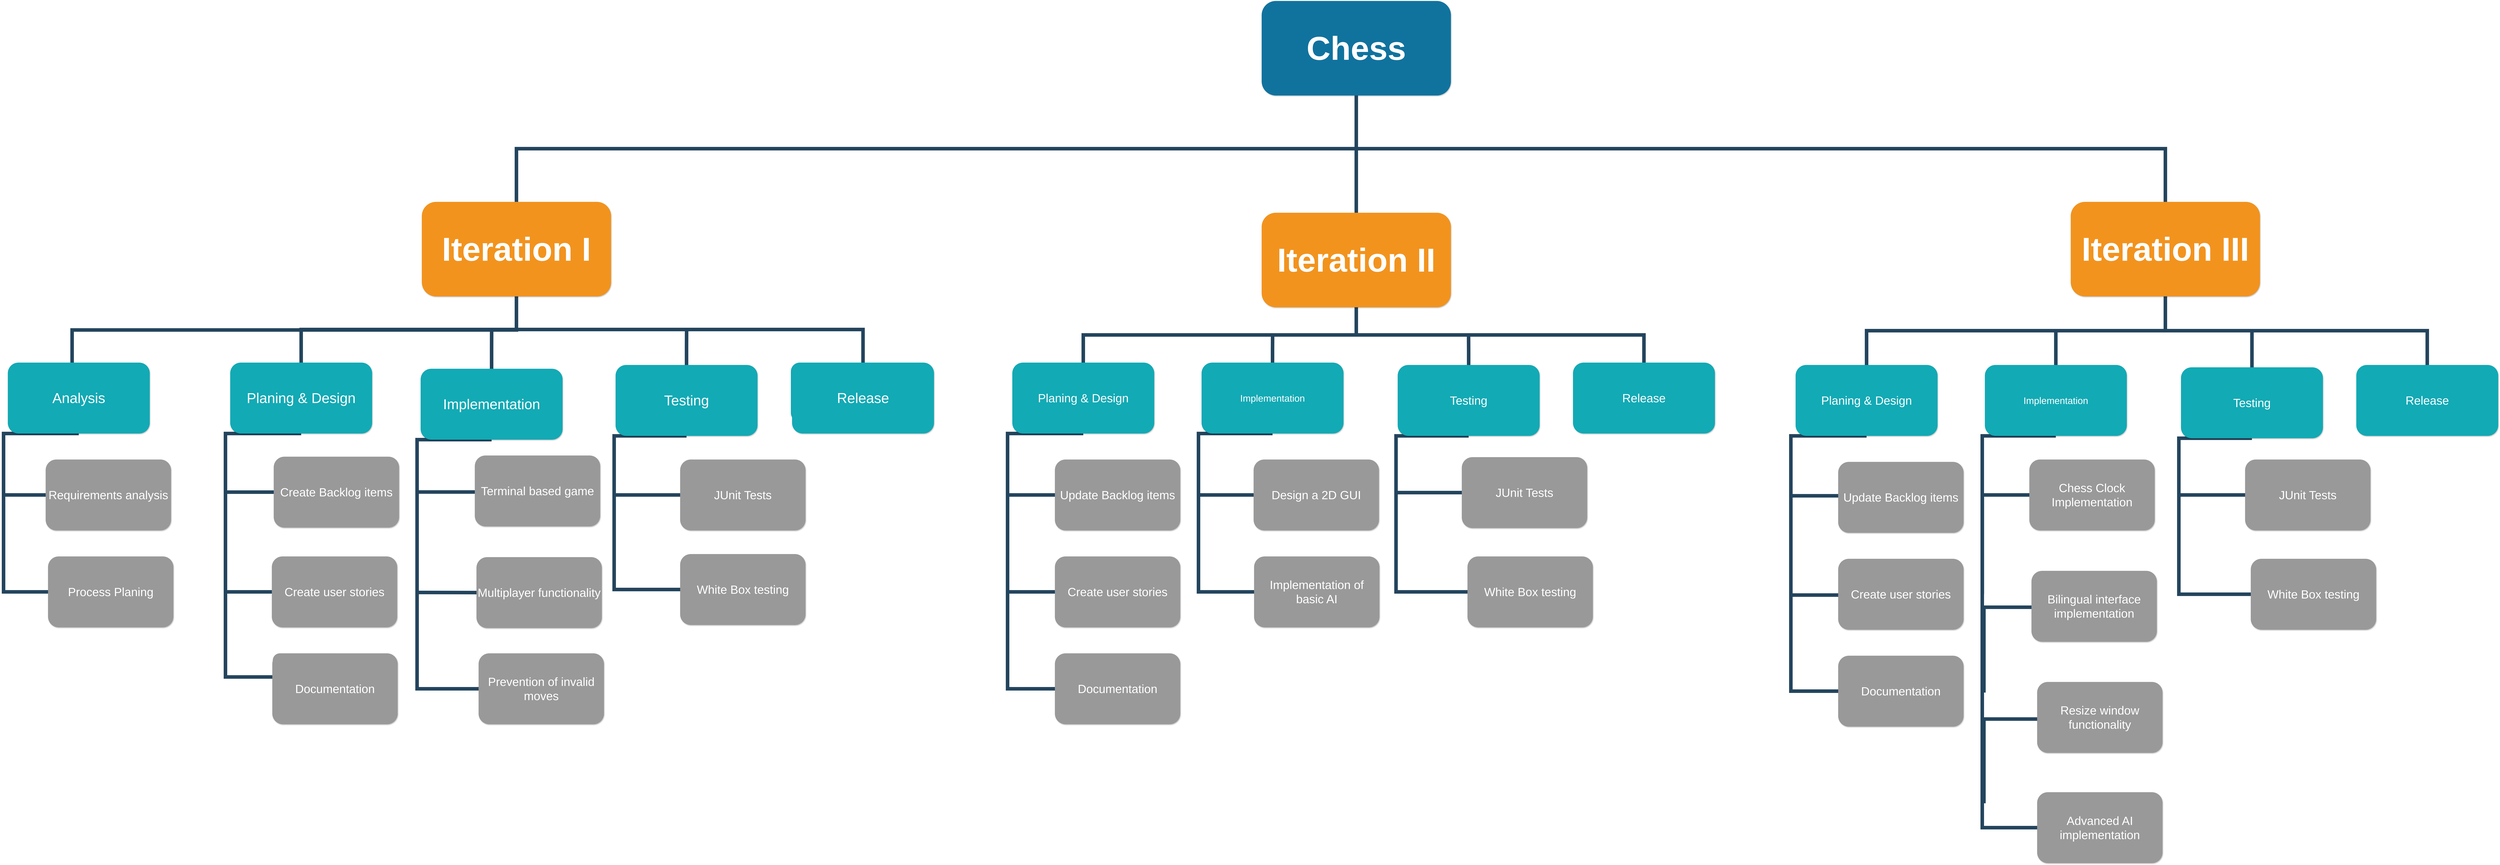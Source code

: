 <mxfile version="13.3.9" type="device"><diagram name="Page-1" id="64c3da0e-402f-94eb-ee01-a36477274f13"><mxGraphModel dx="11414" dy="7487" grid="0" gridSize="12" guides="1" tooltips="1" connect="1" arrows="1" fold="1" page="1" pageScale="1" pageWidth="1169" pageHeight="827" background="#ffffff" math="0" shadow="0"><root><mxCell id="0"/><mxCell id="1" parent="0"/><mxCell id="SmZ_QtUkGvQVRMAogmmf-360" style="edgeStyle=elbowEdgeStyle;rounded=0;orthogonalLoop=1;jettySize=auto;elbow=vertical;html=1;exitX=0.5;exitY=1;exitDx=0;exitDy=0;shadow=0;endArrow=none;endFill=0;strokeColor=#23445D;strokeWidth=15;fontSize=40;" parent="1" source="2" target="6" edge="1"><mxGeometry relative="1" as="geometry"/></mxCell><mxCell id="SmZ_QtUkGvQVRMAogmmf-407" style="edgeStyle=elbowEdgeStyle;rounded=0;orthogonalLoop=1;jettySize=auto;elbow=vertical;html=1;exitX=0.5;exitY=1;exitDx=0;exitDy=0;shadow=0;endArrow=none;endFill=0;strokeColor=#23445D;strokeWidth=15;fontSize=50;" parent="1" source="2" target="4" edge="1"><mxGeometry relative="1" as="geometry"/></mxCell><mxCell id="2" value="Chess" style="whiteSpace=wrap;rounded=1;shadow=1;fillColor=#10739E;strokeColor=none;fontColor=#FFFFFF;fontStyle=1;fontSize=140;" parent="1" vertex="1"><mxGeometry x="2360" y="-1430" width="800" height="400" as="geometry"/></mxCell><mxCell id="SmZ_QtUkGvQVRMAogmmf-377" style="edgeStyle=elbowEdgeStyle;rounded=0;orthogonalLoop=1;jettySize=auto;elbow=vertical;html=1;exitX=0.5;exitY=1;exitDx=0;exitDy=0;entryX=0.453;entryY=0.013;entryDx=0;entryDy=0;entryPerimeter=0;shadow=0;endArrow=none;endFill=0;strokeColor=#23445D;strokeWidth=15;fontSize=50;" parent="1" source="3" target="10" edge="1"><mxGeometry relative="1" as="geometry"/></mxCell><mxCell id="SmZ_QtUkGvQVRMAogmmf-379" style="edgeStyle=elbowEdgeStyle;rounded=0;orthogonalLoop=1;jettySize=auto;elbow=vertical;html=1;exitX=0.5;exitY=1;exitDx=0;exitDy=0;entryX=0.5;entryY=0;entryDx=0;entryDy=0;shadow=0;endArrow=none;endFill=0;strokeColor=#23445D;strokeWidth=15;fontSize=50;" parent="1" source="3" target="SmZ_QtUkGvQVRMAogmmf-371" edge="1"><mxGeometry relative="1" as="geometry"/></mxCell><mxCell id="SmZ_QtUkGvQVRMAogmmf-380" style="edgeStyle=elbowEdgeStyle;rounded=0;orthogonalLoop=1;jettySize=auto;elbow=vertical;html=1;exitX=0.5;exitY=1;exitDx=0;exitDy=0;entryX=0.5;entryY=0;entryDx=0;entryDy=0;shadow=0;endArrow=none;endFill=0;strokeColor=#23445D;strokeWidth=15;fontSize=50;" parent="1" source="3" target="12" edge="1"><mxGeometry relative="1" as="geometry"/></mxCell><mxCell id="3" value="Iteration I" style="whiteSpace=wrap;rounded=1;fillColor=#F2931E;strokeColor=none;shadow=1;fontColor=#FFFFFF;fontStyle=1;fontSize=140;" parent="1" vertex="1"><mxGeometry x="-1190" y="-580.0" width="800" height="400" as="geometry"/></mxCell><mxCell id="SmZ_QtUkGvQVRMAogmmf-404" style="edgeStyle=elbowEdgeStyle;rounded=0;orthogonalLoop=1;jettySize=auto;elbow=vertical;html=1;exitX=0.5;exitY=1;exitDx=0;exitDy=0;entryX=0.5;entryY=0;entryDx=0;entryDy=0;shadow=0;endArrow=none;endFill=0;strokeColor=#23445D;strokeWidth=15;fontSize=50;" parent="1" source="4" target="SmZ_QtUkGvQVRMAogmmf-315" edge="1"><mxGeometry relative="1" as="geometry"/></mxCell><mxCell id="SmZ_QtUkGvQVRMAogmmf-420" style="edgeStyle=elbowEdgeStyle;rounded=0;orthogonalLoop=1;jettySize=auto;elbow=vertical;html=1;exitX=0.5;exitY=1;exitDx=0;exitDy=0;entryX=0.5;entryY=0;entryDx=0;entryDy=0;shadow=0;endArrow=none;endFill=0;strokeColor=#23445D;strokeWidth=15;fontSize=50;" parent="1" source="4" target="SmZ_QtUkGvQVRMAogmmf-335" edge="1"><mxGeometry relative="1" as="geometry"/></mxCell><mxCell id="4" value="Iteration II" style="whiteSpace=wrap;rounded=1;fillColor=#F2931E;strokeColor=none;shadow=1;fontColor=#FFFFFF;fontStyle=1;fontSize=140;" parent="1" vertex="1"><mxGeometry x="2360" y="-534.0" width="800" height="400" as="geometry"/></mxCell><mxCell id="SmZ_QtUkGvQVRMAogmmf-408" style="edgeStyle=elbowEdgeStyle;rounded=0;orthogonalLoop=1;jettySize=auto;elbow=vertical;html=1;exitX=0.5;exitY=1;exitDx=0;exitDy=0;entryX=0.5;entryY=0;entryDx=0;entryDy=0;shadow=0;endArrow=none;endFill=0;strokeColor=#23445D;strokeWidth=15;fontSize=50;" parent="1" source="6" target="SmZ_QtUkGvQVRMAogmmf-338" edge="1"><mxGeometry relative="1" as="geometry"/></mxCell><mxCell id="SmZ_QtUkGvQVRMAogmmf-423" style="edgeStyle=elbowEdgeStyle;rounded=0;orthogonalLoop=1;jettySize=auto;elbow=vertical;html=1;exitX=0.5;exitY=1;exitDx=0;exitDy=0;entryX=0.5;entryY=0;entryDx=0;entryDy=0;shadow=0;endArrow=none;endFill=0;strokeColor=#23445D;strokeWidth=15;fontSize=50;" parent="1" source="6" target="SmZ_QtUkGvQVRMAogmmf-358" edge="1"><mxGeometry relative="1" as="geometry"/></mxCell><mxCell id="6" value="Iteration III" style="whiteSpace=wrap;rounded=1;fillColor=#F2931E;strokeColor=none;shadow=1;fontColor=#FFFFFF;fontStyle=1;fontSize=140;" parent="1" vertex="1"><mxGeometry x="5780" y="-580.0" width="800" height="400" as="geometry"/></mxCell><mxCell id="0Nar8_Bl2Vop-zqajCGq-231" style="edgeStyle=elbowEdgeStyle;rounded=0;orthogonalLoop=1;jettySize=auto;html=1;exitX=0.5;exitY=1;exitDx=0;exitDy=0;strokeWidth=15;strokeColor=#23445D;endArrow=none;endFill=0;elbow=vertical;" parent="1" source="10" target="24" edge="1"><mxGeometry relative="1" as="geometry"><Array as="points"><mxPoint x="-2958" y="400"/><mxPoint x="-2888" y="464"/></Array></mxGeometry></mxCell><mxCell id="10" value="Analysis" style="whiteSpace=wrap;rounded=1;fillColor=#12AAB5;strokeColor=none;shadow=1;fontColor=#FFFFFF;fontSize=60;" parent="1" vertex="1"><mxGeometry x="-2940" y="100.0" width="600" height="300" as="geometry"/></mxCell><mxCell id="SmZ_QtUkGvQVRMAogmmf-297" style="edgeStyle=elbowEdgeStyle;rounded=0;orthogonalLoop=1;jettySize=auto;elbow=vertical;html=1;exitX=0.5;exitY=1;exitDx=0;exitDy=0;shadow=0;endArrow=none;endFill=0;strokeColor=#23445D;strokeWidth=15;fontSize=40;" parent="1" source="12" target="40" edge="1"><mxGeometry relative="1" as="geometry"><Array as="points"><mxPoint x="-2020" y="470"/><mxPoint x="-1980" y="440"/><mxPoint x="-1960" y="820"/></Array></mxGeometry></mxCell><mxCell id="12" value="Planing &amp; Design" style="whiteSpace=wrap;rounded=1;fillColor=#12AAB5;strokeColor=none;shadow=1;fontColor=#FFFFFF;fontSize=60;" parent="1" vertex="1"><mxGeometry x="-2000" y="100.0" width="600" height="300" as="geometry"/></mxCell><mxCell id="0Nar8_Bl2Vop-zqajCGq-233" style="edgeStyle=orthogonalEdgeStyle;rounded=0;orthogonalLoop=1;jettySize=auto;html=1;exitX=0;exitY=0.5;exitDx=0;exitDy=0;endArrow=none;endFill=0;strokeColor=#23445D;strokeWidth=15;" parent="1" source="23" edge="1"><mxGeometry relative="1" as="geometry"><mxPoint x="-2965.143" y="659.857" as="targetPoint"/></mxGeometry></mxCell><mxCell id="23" value="Requirements analysis" style="whiteSpace=wrap;rounded=1;fillColor=#999999;strokeColor=none;shadow=1;fontColor=#FFFFFF;fontStyle=0;fontSize=50;" parent="1" vertex="1"><mxGeometry x="-2780" y="510.0" width="530" height="300" as="geometry"/></mxCell><mxCell id="24" value="Process Planing" style="whiteSpace=wrap;rounded=1;fillColor=#999999;strokeColor=none;shadow=1;fontColor=#FFFFFF;fontStyle=0;fontSize=50;" parent="1" vertex="1"><mxGeometry x="-2770" y="920.0" width="530" height="300" as="geometry"/></mxCell><mxCell id="SmZ_QtUkGvQVRMAogmmf-398" style="edgeStyle=elbowEdgeStyle;rounded=0;orthogonalLoop=1;jettySize=auto;elbow=vertical;html=1;exitX=0;exitY=0.5;exitDx=0;exitDy=0;shadow=0;endArrow=none;endFill=0;strokeColor=#23445D;strokeWidth=15;fontSize=50;" parent="1" source="39" edge="1"><mxGeometry relative="1" as="geometry"><mxPoint x="-2017" y="1070" as="targetPoint"/></mxGeometry></mxCell><mxCell id="39" value="Create user stories" style="whiteSpace=wrap;rounded=1;fillColor=#999999;strokeColor=none;shadow=1;fontColor=#FFFFFF;fontStyle=0;fontSize=50;" parent="1" vertex="1"><mxGeometry x="-1824.0" y="920.0" width="530" height="300" as="geometry"/></mxCell><mxCell id="40" value="Documentation" style="whiteSpace=wrap;rounded=1;fillColor=#999999;strokeColor=none;shadow=1;fontColor=#FFFFFF;fontStyle=0;fontSize=40;" parent="1" vertex="1"><mxGeometry x="-1820.0" y="1330" width="300" height="200" as="geometry"/></mxCell><mxCell id="SmZ_QtUkGvQVRMAogmmf-385" style="edgeStyle=elbowEdgeStyle;rounded=0;orthogonalLoop=1;jettySize=auto;elbow=vertical;html=1;exitX=0.5;exitY=0;exitDx=0;exitDy=0;shadow=0;endArrow=none;endFill=0;strokeColor=#23445D;strokeWidth=15;fontSize=50;" parent="1" source="44" edge="1"><mxGeometry relative="1" as="geometry"><mxPoint x="-70.714" y="-37.857" as="targetPoint"/></mxGeometry></mxCell><mxCell id="SmZ_QtUkGvQVRMAogmmf-391" style="edgeStyle=elbowEdgeStyle;rounded=0;orthogonalLoop=1;jettySize=auto;elbow=vertical;html=1;exitX=0.5;exitY=1;exitDx=0;exitDy=0;shadow=0;endArrow=none;endFill=0;strokeColor=#23445D;strokeWidth=15;fontSize=50;" parent="1" source="44" target="51" edge="1"><mxGeometry relative="1" as="geometry"><Array as="points"><mxPoint x="-377" y="452"/></Array></mxGeometry></mxCell><mxCell id="44" value="Testing" style="whiteSpace=wrap;rounded=1;fillColor=#12AAB5;strokeColor=none;shadow=1;fontColor=#FFFFFF;fontSize=60;" parent="1" vertex="1"><mxGeometry x="-371.0" y="110.0" width="600" height="300" as="geometry"/></mxCell><mxCell id="SmZ_QtUkGvQVRMAogmmf-402" style="edgeStyle=elbowEdgeStyle;rounded=0;orthogonalLoop=1;jettySize=auto;elbow=vertical;html=1;exitX=0;exitY=0.5;exitDx=0;exitDy=0;shadow=0;endArrow=none;endFill=0;strokeColor=#23445D;strokeWidth=15;fontSize=50;" parent="1" source="45" edge="1"><mxGeometry relative="1" as="geometry"><mxPoint x="-1206.714" y="652.429" as="targetPoint"/></mxGeometry></mxCell><mxCell id="45" value="Terminal based game" style="whiteSpace=wrap;rounded=1;fillColor=#999999;strokeColor=none;shadow=1;fontColor=#FFFFFF;fontStyle=0;fontSize=50;" parent="1" vertex="1"><mxGeometry x="-966.0" y="493.0" width="530" height="300" as="geometry"/></mxCell><mxCell id="SmZ_QtUkGvQVRMAogmmf-403" style="edgeStyle=elbowEdgeStyle;rounded=0;orthogonalLoop=1;jettySize=auto;elbow=vertical;html=1;exitX=0;exitY=0.5;exitDx=0;exitDy=0;shadow=0;endArrow=none;endFill=0;strokeColor=#23445D;strokeWidth=15;fontSize=50;" parent="1" source="46" edge="1"><mxGeometry relative="1" as="geometry"><mxPoint x="-1206.714" y="1072.429" as="targetPoint"/></mxGeometry></mxCell><mxCell id="46" value="Multiplayer functionality" style="whiteSpace=wrap;rounded=1;fillColor=#999999;strokeColor=none;shadow=1;fontColor=#FFFFFF;fontStyle=0;fontSize=50;" parent="1" vertex="1"><mxGeometry x="-959.0" y="923.0" width="530" height="300" as="geometry"/></mxCell><mxCell id="47" value="Prevention of invalid moves" style="whiteSpace=wrap;rounded=1;fillColor=#999999;strokeColor=none;shadow=1;fontColor=#FFFFFF;fontStyle=0;fontSize=50;" parent="1" vertex="1"><mxGeometry x="-950.0" y="1330" width="530" height="300" as="geometry"/></mxCell><mxCell id="SmZ_QtUkGvQVRMAogmmf-393" style="edgeStyle=elbowEdgeStyle;rounded=0;orthogonalLoop=1;jettySize=auto;elbow=vertical;html=1;exitX=0;exitY=0.5;exitDx=0;exitDy=0;shadow=0;endArrow=none;endFill=0;strokeColor=#23445D;strokeWidth=15;fontSize=50;" parent="1" source="50" edge="1"><mxGeometry relative="1" as="geometry"><mxPoint x="-376" y="660" as="targetPoint"/></mxGeometry></mxCell><mxCell id="50" value="JUnit Tests" style="whiteSpace=wrap;rounded=1;fillColor=#999999;strokeColor=none;shadow=1;fontColor=#FFFFFF;fontStyle=0;fontSize=50;" parent="1" vertex="1"><mxGeometry x="-98.0" y="510.0" width="530" height="300" as="geometry"/></mxCell><mxCell id="51" value="White Box testing" style="whiteSpace=wrap;rounded=1;fillColor=#999999;strokeColor=none;shadow=1;fontColor=#FFFFFF;fontStyle=0;fontSize=50;" parent="1" vertex="1"><mxGeometry x="-98.0" y="910" width="530" height="300" as="geometry"/></mxCell><mxCell id="133" value="Release" style="whiteSpace=wrap;rounded=1;fillColor=#12AAB5;strokeColor=none;shadow=1;fontColor=#FFFFFF;fontSize=50;" parent="1" vertex="1"><mxGeometry x="370.0" y="100.0" width="350" height="250" as="geometry"/></mxCell><mxCell id="229" value="" style="edgeStyle=elbowEdgeStyle;elbow=vertical;rounded=0;fontColor=#000000;endArrow=none;endFill=0;strokeWidth=15;strokeColor=#23445D;" parent="1" source="2" target="3" edge="1"><mxGeometry width="100" height="100" relative="1" as="geometry"><mxPoint x="540" y="140" as="sourcePoint"/><mxPoint x="640" y="40" as="targetPoint"/></mxGeometry></mxCell><mxCell id="SmZ_QtUkGvQVRMAogmmf-313" style="edgeStyle=elbowEdgeStyle;rounded=0;orthogonalLoop=1;jettySize=auto;elbow=vertical;html=1;exitX=0.5;exitY=1;exitDx=0;exitDy=0;shadow=0;endArrow=none;endFill=0;strokeColor=#23445D;strokeWidth=15;fontSize=40;" parent="1" source="SmZ_QtUkGvQVRMAogmmf-315" target="SmZ_QtUkGvQVRMAogmmf-320" edge="1"><mxGeometry relative="1" as="geometry"><Array as="points"><mxPoint x="1286" y="470"/><mxPoint x="1326" y="440"/><mxPoint x="1346" y="820"/></Array></mxGeometry></mxCell><mxCell id="SmZ_QtUkGvQVRMAogmmf-315" value="Planing &amp; Design" style="whiteSpace=wrap;rounded=1;fillColor=#12AAB5;strokeColor=none;shadow=1;fontColor=#FFFFFF;fontSize=50;" parent="1" vertex="1"><mxGeometry x="1306" y="100.0" width="600" height="300" as="geometry"/></mxCell><mxCell id="SmZ_QtUkGvQVRMAogmmf-409" style="edgeStyle=elbowEdgeStyle;rounded=0;orthogonalLoop=1;jettySize=auto;elbow=vertical;html=1;exitX=0;exitY=0.5;exitDx=0;exitDy=0;shadow=0;endArrow=none;endFill=0;strokeColor=#23445D;strokeWidth=15;fontSize=50;" parent="1" source="SmZ_QtUkGvQVRMAogmmf-317" edge="1"><mxGeometry relative="1" as="geometry"><mxPoint x="1290" y="660" as="targetPoint"/></mxGeometry></mxCell><mxCell id="SmZ_QtUkGvQVRMAogmmf-317" value="Update Backlog items" style="whiteSpace=wrap;rounded=1;fillColor=#999999;strokeColor=none;shadow=1;fontColor=#FFFFFF;fontStyle=0;fontSize=50;" parent="1" vertex="1"><mxGeometry x="1486.0" y="510.0" width="530" height="300" as="geometry"/></mxCell><mxCell id="SmZ_QtUkGvQVRMAogmmf-410" style="edgeStyle=elbowEdgeStyle;rounded=0;orthogonalLoop=1;jettySize=auto;elbow=vertical;html=1;exitX=0;exitY=0.5;exitDx=0;exitDy=0;shadow=0;endArrow=none;endFill=0;strokeColor=#23445D;strokeWidth=15;fontSize=50;" parent="1" source="SmZ_QtUkGvQVRMAogmmf-319" edge="1"><mxGeometry relative="1" as="geometry"><mxPoint x="1280" y="1070" as="targetPoint"/></mxGeometry></mxCell><mxCell id="SmZ_QtUkGvQVRMAogmmf-319" value="Create user stories" style="whiteSpace=wrap;rounded=1;fillColor=#999999;strokeColor=none;shadow=1;fontColor=#FFFFFF;fontStyle=0;fontSize=50;" parent="1" vertex="1"><mxGeometry x="1486.0" y="920" width="530" height="300" as="geometry"/></mxCell><mxCell id="SmZ_QtUkGvQVRMAogmmf-320" value="Documentation" style="whiteSpace=wrap;rounded=1;fillColor=#999999;strokeColor=none;shadow=1;fontColor=#FFFFFF;fontStyle=0;fontSize=50;" parent="1" vertex="1"><mxGeometry x="1486.0" y="1330" width="530" height="300" as="geometry"/></mxCell><mxCell id="SmZ_QtUkGvQVRMAogmmf-422" style="edgeStyle=elbowEdgeStyle;rounded=0;orthogonalLoop=1;jettySize=auto;elbow=vertical;html=1;exitX=0.5;exitY=0;exitDx=0;exitDy=0;shadow=0;endArrow=none;endFill=0;strokeColor=#23445D;strokeWidth=15;fontSize=50;" parent="1" source="SmZ_QtUkGvQVRMAogmmf-323" edge="1"><mxGeometry relative="1" as="geometry"><mxPoint x="2406.333" y="-15.5" as="targetPoint"/></mxGeometry></mxCell><mxCell id="0Nar8_Bl2Vop-zqajCGq-234" style="edgeStyle=elbowEdgeStyle;rounded=0;orthogonalLoop=1;jettySize=auto;elbow=vertical;html=1;exitX=0.5;exitY=1;exitDx=0;exitDy=0;endArrow=none;endFill=0;strokeColor=#23445D;strokeWidth=15;" parent="1" source="SmZ_QtUkGvQVRMAogmmf-323" target="SmZ_QtUkGvQVRMAogmmf-330" edge="1"><mxGeometry relative="1" as="geometry"><Array as="points"><mxPoint x="2093" y="412"/></Array></mxGeometry></mxCell><mxCell id="SmZ_QtUkGvQVRMAogmmf-323" value="Implementation" style="whiteSpace=wrap;rounded=1;fillColor=#12AAB5;strokeColor=none;shadow=1;fontColor=#FFFFFF;fontSize=40;" parent="1" vertex="1"><mxGeometry x="2106" y="100.0" width="600" height="300" as="geometry"/></mxCell><mxCell id="SmZ_QtUkGvQVRMAogmmf-413" style="edgeStyle=elbowEdgeStyle;rounded=0;orthogonalLoop=1;jettySize=auto;elbow=vertical;html=1;exitX=0.5;exitY=1;exitDx=0;exitDy=0;shadow=0;endArrow=none;endFill=0;strokeColor=#23445D;strokeWidth=15;fontSize=50;" parent="1" source="SmZ_QtUkGvQVRMAogmmf-326" target="SmZ_QtUkGvQVRMAogmmf-334" edge="1"><mxGeometry relative="1" as="geometry"><Array as="points"><mxPoint x="2928" y="464"/></Array></mxGeometry></mxCell><mxCell id="SmZ_QtUkGvQVRMAogmmf-421" style="edgeStyle=elbowEdgeStyle;rounded=0;orthogonalLoop=1;jettySize=auto;elbow=vertical;html=1;exitX=0.5;exitY=0;exitDx=0;exitDy=0;shadow=0;endArrow=none;endFill=0;strokeColor=#23445D;strokeWidth=15;fontSize=50;" parent="1" source="SmZ_QtUkGvQVRMAogmmf-326" edge="1"><mxGeometry relative="1" as="geometry"><mxPoint x="3234.667" y="-13" as="targetPoint"/></mxGeometry></mxCell><mxCell id="SmZ_QtUkGvQVRMAogmmf-326" value="Testing" style="whiteSpace=wrap;rounded=1;fillColor=#12AAB5;strokeColor=none;shadow=1;fontColor=#FFFFFF;fontSize=50;" parent="1" vertex="1"><mxGeometry x="2935" y="110.0" width="600" height="300" as="geometry"/></mxCell><mxCell id="0Nar8_Bl2Vop-zqajCGq-235" style="edgeStyle=elbowEdgeStyle;rounded=0;orthogonalLoop=1;jettySize=auto;elbow=vertical;html=1;exitX=0;exitY=0.5;exitDx=0;exitDy=0;endArrow=none;endFill=0;strokeColor=#23445D;strokeWidth=15;" parent="1" source="SmZ_QtUkGvQVRMAogmmf-328" edge="1"><mxGeometry relative="1" as="geometry"><mxPoint x="2090" y="660.429" as="targetPoint"/></mxGeometry></mxCell><mxCell id="SmZ_QtUkGvQVRMAogmmf-328" value="Design a 2D GUI" style="whiteSpace=wrap;rounded=1;fillColor=#999999;strokeColor=none;shadow=1;fontColor=#FFFFFF;fontStyle=0;fontSize=50;" parent="1" vertex="1"><mxGeometry x="2326" y="510.0" width="530" height="300" as="geometry"/></mxCell><mxCell id="SmZ_QtUkGvQVRMAogmmf-330" value="Implementation of basic AI" style="whiteSpace=wrap;rounded=1;fillColor=#999999;strokeColor=none;shadow=1;fontColor=#FFFFFF;fontStyle=0;fontSize=50;" parent="1" vertex="1"><mxGeometry x="2328" y="920" width="530" height="300" as="geometry"/></mxCell><mxCell id="SmZ_QtUkGvQVRMAogmmf-414" style="edgeStyle=elbowEdgeStyle;rounded=0;orthogonalLoop=1;jettySize=auto;elbow=vertical;html=1;exitX=0;exitY=0.5;exitDx=0;exitDy=0;shadow=0;endArrow=none;endFill=0;strokeColor=#23445D;strokeWidth=15;fontSize=50;" parent="1" source="SmZ_QtUkGvQVRMAogmmf-333" edge="1"><mxGeometry relative="1" as="geometry"><mxPoint x="2932" y="650" as="targetPoint"/></mxGeometry></mxCell><mxCell id="SmZ_QtUkGvQVRMAogmmf-333" value="JUnit Tests" style="whiteSpace=wrap;rounded=1;fillColor=#999999;strokeColor=none;shadow=1;fontColor=#FFFFFF;fontStyle=0;fontSize=50;" parent="1" vertex="1"><mxGeometry x="3206.0" y="500.0" width="530" height="300" as="geometry"/></mxCell><mxCell id="SmZ_QtUkGvQVRMAogmmf-334" value="White Box testing" style="whiteSpace=wrap;rounded=1;fillColor=#999999;strokeColor=none;shadow=1;fontColor=#FFFFFF;fontStyle=0;fontSize=50;" parent="1" vertex="1"><mxGeometry x="3230.0" y="920" width="530" height="300" as="geometry"/></mxCell><mxCell id="SmZ_QtUkGvQVRMAogmmf-335" value="Release" style="whiteSpace=wrap;rounded=1;fillColor=#12AAB5;strokeColor=none;shadow=1;fontColor=#FFFFFF;fontSize=50;" parent="1" vertex="1"><mxGeometry x="3676" y="100.0" width="600" height="300" as="geometry"/></mxCell><mxCell id="SmZ_QtUkGvQVRMAogmmf-336" style="edgeStyle=elbowEdgeStyle;rounded=0;orthogonalLoop=1;jettySize=auto;elbow=vertical;html=1;exitX=0.5;exitY=1;exitDx=0;exitDy=0;shadow=0;endArrow=none;endFill=0;strokeColor=#23445D;strokeWidth=15;fontSize=40;" parent="1" source="SmZ_QtUkGvQVRMAogmmf-338" target="SmZ_QtUkGvQVRMAogmmf-343" edge="1"><mxGeometry relative="1" as="geometry"><Array as="points"><mxPoint x="4597" y="480"/><mxPoint x="4637" y="450"/><mxPoint x="4657" y="830"/></Array></mxGeometry></mxCell><mxCell id="SmZ_QtUkGvQVRMAogmmf-338" value="Planing &amp; Design" style="whiteSpace=wrap;rounded=1;fillColor=#12AAB5;strokeColor=none;shadow=1;fontColor=#FFFFFF;fontSize=50;" parent="1" vertex="1"><mxGeometry x="4617" y="110.0" width="600" height="300" as="geometry"/></mxCell><mxCell id="SmZ_QtUkGvQVRMAogmmf-415" style="edgeStyle=elbowEdgeStyle;rounded=0;orthogonalLoop=1;jettySize=auto;elbow=vertical;html=1;exitX=0;exitY=0.5;exitDx=0;exitDy=0;shadow=0;endArrow=none;endFill=0;strokeColor=#23445D;strokeWidth=15;fontSize=50;" parent="1" source="SmZ_QtUkGvQVRMAogmmf-340" edge="1"><mxGeometry relative="1" as="geometry"><mxPoint x="4604.714" y="656.714" as="targetPoint"/></mxGeometry></mxCell><mxCell id="SmZ_QtUkGvQVRMAogmmf-340" value="Update Backlog items" style="whiteSpace=wrap;rounded=1;fillColor=#999999;strokeColor=none;shadow=1;fontColor=#FFFFFF;fontStyle=0;fontSize=50;" parent="1" vertex="1"><mxGeometry x="4797" y="520.0" width="530" height="300" as="geometry"/></mxCell><mxCell id="SmZ_QtUkGvQVRMAogmmf-416" style="edgeStyle=elbowEdgeStyle;rounded=0;orthogonalLoop=1;jettySize=auto;elbow=vertical;html=1;exitX=0;exitY=0.5;exitDx=0;exitDy=0;shadow=0;endArrow=none;endFill=0;strokeColor=#23445D;strokeWidth=15;fontSize=50;" parent="1" source="SmZ_QtUkGvQVRMAogmmf-342" edge="1"><mxGeometry relative="1" as="geometry"><mxPoint x="4597.571" y="1086.714" as="targetPoint"/></mxGeometry></mxCell><mxCell id="SmZ_QtUkGvQVRMAogmmf-342" value="Create user stories" style="whiteSpace=wrap;rounded=1;fillColor=#999999;strokeColor=none;shadow=1;fontColor=#FFFFFF;fontStyle=0;fontSize=50;" parent="1" vertex="1"><mxGeometry x="4797" y="930" width="530" height="300" as="geometry"/></mxCell><mxCell id="SmZ_QtUkGvQVRMAogmmf-343" value="Documentation" style="whiteSpace=wrap;rounded=1;fillColor=#999999;strokeColor=none;shadow=1;fontColor=#FFFFFF;fontStyle=0;fontSize=50;" parent="1" vertex="1"><mxGeometry x="4797" y="1340" width="530" height="300" as="geometry"/></mxCell><mxCell id="SmZ_QtUkGvQVRMAogmmf-424" style="edgeStyle=elbowEdgeStyle;rounded=0;orthogonalLoop=1;jettySize=auto;elbow=vertical;html=1;exitX=0.5;exitY=0;exitDx=0;exitDy=0;shadow=0;endArrow=none;endFill=0;strokeColor=#23445D;strokeWidth=15;fontSize=50;" parent="1" source="SmZ_QtUkGvQVRMAogmmf-346" edge="1"><mxGeometry relative="1" as="geometry"><mxPoint x="5717" y="-32" as="targetPoint"/></mxGeometry></mxCell><mxCell id="0Nar8_Bl2Vop-zqajCGq-238" style="edgeStyle=elbowEdgeStyle;rounded=0;orthogonalLoop=1;jettySize=auto;elbow=vertical;html=1;exitX=0.5;exitY=1;exitDx=0;exitDy=0;endArrow=none;endFill=0;strokeColor=#23445D;strokeWidth=15;" parent="1" source="SmZ_QtUkGvQVRMAogmmf-346" target="0Nar8_Bl2Vop-zqajCGq-237" edge="1"><mxGeometry relative="1" as="geometry"><Array as="points"><mxPoint x="5406" y="466"/></Array></mxGeometry></mxCell><mxCell id="SmZ_QtUkGvQVRMAogmmf-346" value="Implementation" style="whiteSpace=wrap;rounded=1;fillColor=#12AAB5;strokeColor=none;shadow=1;fontColor=#FFFFFF;fontSize=40;" parent="1" vertex="1"><mxGeometry x="5417" y="110.0" width="600" height="300" as="geometry"/></mxCell><mxCell id="SmZ_QtUkGvQVRMAogmmf-348" style="edgeStyle=elbowEdgeStyle;rounded=0;orthogonalLoop=1;jettySize=auto;elbow=vertical;html=1;exitX=0.5;exitY=1;exitDx=0;exitDy=0;shadow=0;endArrow=none;endFill=0;strokeColor=#23445D;strokeWidth=15;fontSize=40;" parent="1" source="SmZ_QtUkGvQVRMAogmmf-349" target="SmZ_QtUkGvQVRMAogmmf-357" edge="1"><mxGeometry relative="1" as="geometry"><Array as="points"><mxPoint x="6237" y="430"/></Array></mxGeometry></mxCell><mxCell id="SmZ_QtUkGvQVRMAogmmf-425" style="edgeStyle=elbowEdgeStyle;rounded=0;orthogonalLoop=1;jettySize=auto;elbow=vertical;html=1;exitX=0.5;exitY=0;exitDx=0;exitDy=0;shadow=0;endArrow=none;endFill=0;strokeColor=#23445D;strokeWidth=15;fontSize=50;" parent="1" source="SmZ_QtUkGvQVRMAogmmf-349" edge="1"><mxGeometry relative="1" as="geometry"><mxPoint x="6546" y="-29" as="targetPoint"/></mxGeometry></mxCell><mxCell id="SmZ_QtUkGvQVRMAogmmf-349" value="Testing" style="whiteSpace=wrap;rounded=1;fillColor=#12AAB5;strokeColor=none;shadow=1;fontColor=#FFFFFF;fontSize=50;" parent="1" vertex="1"><mxGeometry x="6246" y="120.0" width="600" height="300" as="geometry"/></mxCell><mxCell id="0Nar8_Bl2Vop-zqajCGq-240" style="edgeStyle=elbowEdgeStyle;rounded=0;orthogonalLoop=1;jettySize=auto;elbow=vertical;html=1;exitX=0;exitY=0.5;exitDx=0;exitDy=0;endArrow=none;endFill=0;strokeColor=#23445D;strokeWidth=15;" parent="1" source="SmZ_QtUkGvQVRMAogmmf-353" edge="1"><mxGeometry relative="1" as="geometry"><mxPoint x="5406.333" y="1079.333" as="targetPoint"/><Array as="points"><mxPoint x="5541" y="660"/></Array></mxGeometry></mxCell><mxCell id="SmZ_QtUkGvQVRMAogmmf-353" value="Chess Clock Implementation" style="whiteSpace=wrap;rounded=1;fillColor=#999999;strokeColor=none;shadow=1;fontColor=#FFFFFF;fontStyle=0;fontSize=50;" parent="1" vertex="1"><mxGeometry x="5605" y="510" width="530" height="300" as="geometry"/></mxCell><mxCell id="0Nar8_Bl2Vop-zqajCGq-242" style="edgeStyle=elbowEdgeStyle;rounded=0;orthogonalLoop=1;jettySize=auto;elbow=vertical;html=1;exitX=0;exitY=0.5;exitDx=0;exitDy=0;endArrow=none;endFill=0;strokeColor=#23445D;strokeWidth=15;" parent="1" source="SmZ_QtUkGvQVRMAogmmf-354" edge="1"><mxGeometry relative="1" as="geometry"><mxPoint x="5413" y="1496" as="targetPoint"/><Array as="points"><mxPoint x="5588" y="1135"/></Array></mxGeometry></mxCell><mxCell id="SmZ_QtUkGvQVRMAogmmf-354" value="Bilingual interface implementation" style="whiteSpace=wrap;rounded=1;fillColor=#999999;strokeColor=none;shadow=1;fontColor=#FFFFFF;fontStyle=0;fontSize=50;" parent="1" vertex="1"><mxGeometry x="5614" y="981" width="530" height="300" as="geometry"/></mxCell><mxCell id="SmZ_QtUkGvQVRMAogmmf-419" style="edgeStyle=elbowEdgeStyle;rounded=0;orthogonalLoop=1;jettySize=auto;elbow=vertical;html=1;exitX=0;exitY=0.5;exitDx=0;exitDy=0;shadow=0;endArrow=none;endFill=0;strokeColor=#23445D;strokeWidth=15;fontSize=50;" parent="1" source="SmZ_QtUkGvQVRMAogmmf-356" edge="1"><mxGeometry relative="1" as="geometry"><mxPoint x="6239" y="659.571" as="targetPoint"/></mxGeometry></mxCell><mxCell id="SmZ_QtUkGvQVRMAogmmf-356" value="JUnit Tests" style="whiteSpace=wrap;rounded=1;fillColor=#999999;strokeColor=none;shadow=1;fontColor=#FFFFFF;fontStyle=0;fontSize=50;" parent="1" vertex="1"><mxGeometry x="6517.0" y="510.0" width="530" height="300" as="geometry"/></mxCell><mxCell id="SmZ_QtUkGvQVRMAogmmf-357" value="White Box testing" style="whiteSpace=wrap;rounded=1;fillColor=#999999;strokeColor=none;shadow=1;fontColor=#FFFFFF;fontStyle=0;fontSize=50;" parent="1" vertex="1"><mxGeometry x="6541" y="930" width="530" height="300" as="geometry"/></mxCell><mxCell id="SmZ_QtUkGvQVRMAogmmf-358" value="Release" style="whiteSpace=wrap;rounded=1;fillColor=#12AAB5;strokeColor=none;shadow=1;fontColor=#FFFFFF;fontSize=50;" parent="1" vertex="1"><mxGeometry x="6987" y="110.0" width="600" height="300" as="geometry"/></mxCell><mxCell id="SmZ_QtUkGvQVRMAogmmf-371" value="Release" style="whiteSpace=wrap;rounded=1;fillColor=#12AAB5;strokeColor=none;shadow=1;fontColor=#FFFFFF;fontSize=60;" parent="1" vertex="1"><mxGeometry x="375.0" y="100.0" width="600" height="300" as="geometry"/></mxCell><mxCell id="SmZ_QtUkGvQVRMAogmmf-387" style="edgeStyle=elbowEdgeStyle;rounded=0;orthogonalLoop=1;jettySize=auto;elbow=vertical;html=1;exitX=0.5;exitY=0;exitDx=0;exitDy=0;shadow=0;endArrow=none;endFill=0;strokeColor=#23445D;strokeWidth=15;fontSize=50;" parent="1" source="SmZ_QtUkGvQVRMAogmmf-372" edge="1"><mxGeometry relative="1" as="geometry"><mxPoint x="-894.793" y="-37.034" as="targetPoint"/></mxGeometry></mxCell><mxCell id="SmZ_QtUkGvQVRMAogmmf-401" style="edgeStyle=elbowEdgeStyle;rounded=0;orthogonalLoop=1;jettySize=auto;elbow=vertical;html=1;exitX=0.5;exitY=1;exitDx=0;exitDy=0;shadow=0;endArrow=none;endFill=0;strokeColor=#23445D;strokeWidth=15;fontSize=50;" parent="1" source="SmZ_QtUkGvQVRMAogmmf-372" target="47" edge="1"><mxGeometry relative="1" as="geometry"><Array as="points"><mxPoint x="-1210" y="493"/></Array></mxGeometry></mxCell><mxCell id="SmZ_QtUkGvQVRMAogmmf-372" value="Implementation" style="whiteSpace=wrap;rounded=1;fillColor=#12AAB5;strokeColor=none;shadow=1;fontColor=#FFFFFF;fontSize=60;" parent="1" vertex="1"><mxGeometry x="-1195.0" y="126.0" width="600" height="300" as="geometry"/></mxCell><mxCell id="SmZ_QtUkGvQVRMAogmmf-373" value="Documentation" style="whiteSpace=wrap;rounded=1;fillColor=#999999;strokeColor=none;shadow=1;fontColor=#FFFFFF;fontStyle=0;fontSize=50;" parent="1" vertex="1"><mxGeometry x="-1822.0" y="1330" width="530" height="300" as="geometry"/></mxCell><mxCell id="SmZ_QtUkGvQVRMAogmmf-397" style="edgeStyle=elbowEdgeStyle;rounded=0;orthogonalLoop=1;jettySize=auto;elbow=vertical;html=1;exitX=0;exitY=0.5;exitDx=0;exitDy=0;shadow=0;endArrow=none;endFill=0;strokeColor=#23445D;strokeWidth=15;fontSize=50;" parent="1" source="SmZ_QtUkGvQVRMAogmmf-374" edge="1"><mxGeometry relative="1" as="geometry"><mxPoint x="-2018" y="648" as="targetPoint"/></mxGeometry></mxCell><mxCell id="SmZ_QtUkGvQVRMAogmmf-374" value="Create Backlog items" style="whiteSpace=wrap;rounded=1;fillColor=#999999;strokeColor=none;shadow=1;fontColor=#FFFFFF;fontStyle=0;fontSize=50;" parent="1" vertex="1"><mxGeometry x="-1816.0" y="498.0" width="530" height="300" as="geometry"/></mxCell><mxCell id="0Nar8_Bl2Vop-zqajCGq-243" style="edgeStyle=elbowEdgeStyle;rounded=0;orthogonalLoop=1;jettySize=auto;elbow=vertical;html=1;exitX=0;exitY=0.5;exitDx=0;exitDy=0;endArrow=none;endFill=0;strokeColor=#23445D;strokeWidth=15;" parent="1" source="0Nar8_Bl2Vop-zqajCGq-236" edge="1"><mxGeometry relative="1" as="geometry"><mxPoint x="5413" y="1964.333" as="targetPoint"/><Array as="points"><mxPoint x="5586" y="1608"/><mxPoint x="5513" y="1583"/><mxPoint x="5513" y="1608"/></Array></mxGeometry></mxCell><mxCell id="0Nar8_Bl2Vop-zqajCGq-236" value="Resize window functionality" style="whiteSpace=wrap;rounded=1;fillColor=#999999;strokeColor=none;shadow=1;fontColor=#FFFFFF;fontStyle=0;fontSize=50;" parent="1" vertex="1"><mxGeometry x="5638" y="1451" width="530" height="300" as="geometry"/></mxCell><mxCell id="0Nar8_Bl2Vop-zqajCGq-237" value="Advanced AI implementation" style="whiteSpace=wrap;rounded=1;fillColor=#999999;strokeColor=none;shadow=1;fontColor=#FFFFFF;fontStyle=0;fontSize=50;" parent="1" vertex="1"><mxGeometry x="5638" y="1917.5" width="530" height="300" as="geometry"/></mxCell></root></mxGraphModel></diagram></mxfile>